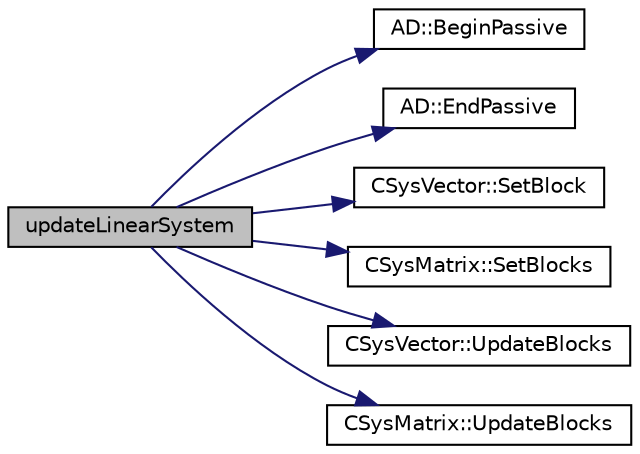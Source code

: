 digraph "updateLinearSystem"
{
 // LATEX_PDF_SIZE
  edge [fontname="Helvetica",fontsize="10",labelfontname="Helvetica",labelfontsize="10"];
  node [fontname="Helvetica",fontsize="10",shape=record];
  rankdir="LR";
  Node1 [label="updateLinearSystem",height=0.2,width=0.4,color="black", fillcolor="grey75", style="filled", fontcolor="black",tooltip="Update the matrix and right-hand-side of a linear system."];
  Node1 -> Node2 [color="midnightblue",fontsize="10",style="solid",fontname="Helvetica"];
  Node2 [label="AD::BeginPassive",height=0.2,width=0.4,color="black", fillcolor="white", style="filled",URL="$namespaceAD.html#a17303e0b54570243d54732b02655f9a5",tooltip="Start a passive region, i.e. stop recording."];
  Node1 -> Node3 [color="midnightblue",fontsize="10",style="solid",fontname="Helvetica"];
  Node3 [label="AD::EndPassive",height=0.2,width=0.4,color="black", fillcolor="white", style="filled",URL="$namespaceAD.html#af5a5809a923faf03119828c329bc2db7",tooltip="End a passive region, i.e. start recording if we were recording before."];
  Node1 -> Node4 [color="midnightblue",fontsize="10",style="solid",fontname="Helvetica"];
  Node4 [label="CSysVector::SetBlock",height=0.2,width=0.4,color="black", fillcolor="white", style="filled",URL="$classCSysVector.html#acceb60ca98fa7ede9520adde322009eb",tooltip="Set \"block\" to the vector."];
  Node1 -> Node5 [color="midnightblue",fontsize="10",style="solid",fontname="Helvetica"];
  Node5 [label="CSysMatrix::SetBlocks",height=0.2,width=0.4,color="black", fillcolor="white", style="filled",URL="$classCSysMatrix.html#ad10c231690cd58c0d0962ea2454f4339",tooltip="Sets 2 blocks ij and ji (add to i* sub from j*) associated with one edge of an FVM-type sparse patter..."];
  Node1 -> Node6 [color="midnightblue",fontsize="10",style="solid",fontname="Helvetica"];
  Node6 [label="CSysVector::UpdateBlocks",height=0.2,width=0.4,color="black", fillcolor="white", style="filled",URL="$classCSysVector.html#abb37fe6195ac6fdedab01b409966be28",tooltip="Add to iPoint, subtract from jPoint."];
  Node1 -> Node7 [color="midnightblue",fontsize="10",style="solid",fontname="Helvetica"];
  Node7 [label="CSysMatrix::UpdateBlocks",height=0.2,width=0.4,color="black", fillcolor="white", style="filled",URL="$classCSysMatrix.html#a1e6f636ed0be6a752fb3b3830a61efda",tooltip="Update 4 blocks ii, ij, ji, jj (add to i* sub from j*)."];
}

